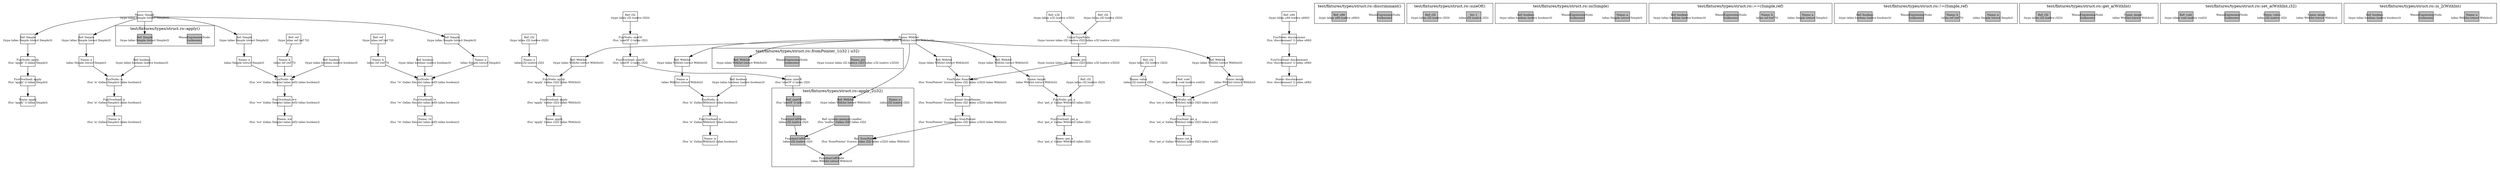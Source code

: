 digraph Document {
  node [shape=box,fixedsize=shape fontsize=10]
  1 [label="Name: Simple\n(type (alias Simple (struct Simple)))", fillcolor=grey];
  2 [label="FunOverload: apply\n(fun 'apply' () (alias Simple))", fillcolor=grey];
  3 [label="FunNode: apply\n(fun 'apply' () (alias Simple))", fillcolor=grey];
  4 [label="Ref: Simple\n(type (alias Simple (struct Simple)))", fillcolor=grey];
  5 [label="Name: apply\n(fun 'apply' () (alias Simple))", fillcolor=grey];
  6 [label="FunOverload: is\n(fun 'is' ((alias Simple)) (alias boolean))", fillcolor=grey];
  7 [label="FunNode: is\n(fun 'is' ((alias Simple)) (alias boolean))", fillcolor=grey];
  8 [label="Ref: Simple\n(type (alias Simple (struct Simple)))", fillcolor=grey];
  9 [label="Name: a\n(alias Simple (struct Simple))", fillcolor=grey];
  10 [label="Ref: boolean\n(type (alias boolean (native boolean)))", fillcolor=grey];
  11 [label="Name: is\n(fun 'is' ((alias Simple)) (alias boolean))", fillcolor=grey];
  12 [label="FunOverload: ==\n(fun '==' ((alias Simple) (alias ref)) (alias boolean))", fillcolor=grey];
  13 [label="FunNode: ==\n(fun '==' ((alias Simple) (alias ref)) (alias boolean))", fillcolor=grey];
  14 [label="Ref: Simple\n(type (alias Simple (struct Simple)))", fillcolor=grey];
  15 [label="Name: a\n(alias Simple (struct Simple))", fillcolor=grey];
  16 [label="Ref: ref\n(type (alias ref (ref ?)))", fillcolor=grey];
  17 [label="Name: b\n(alias ref (ref ?))", fillcolor=grey];
  18 [label="Ref: boolean\n(type (alias boolean (native boolean)))", fillcolor=grey];
  19 [label="Name: ==\n(fun '==' ((alias Simple) (alias ref)) (alias boolean))", fillcolor=grey];
  20 [label="FunOverload: !=\n(fun '!=' ((alias Simple) (alias ref)) (alias boolean))", fillcolor=grey];
  21 [label="FunNode: !=\n(fun '!=' ((alias Simple) (alias ref)) (alias boolean))", fillcolor=grey];
  22 [label="Ref: Simple\n(type (alias Simple (struct Simple)))", fillcolor=grey];
  23 [label="Name: a\n(alias Simple (struct Simple))", fillcolor=grey];
  24 [label="Ref: ref\n(type (alias ref (ref ?)))", fillcolor=grey];
  25 [label="Name: b\n(alias ref (ref ?))", fillcolor=grey];
  26 [label="Ref: boolean\n(type (alias boolean (native boolean)))", fillcolor=grey];
  27 [label="Name: !=\n(fun '!=' ((alias Simple) (alias ref)) (alias boolean))", fillcolor=grey];
  28 [label="Name: WithInt\n(type (alias WithInt (struct WithInt)))", fillcolor=grey];
  29 [label="FunOverload: discriminant\n(fun 'discriminant' () (alias u64))", fillcolor=grey];
  30 [label="FunNode: discriminant\n(fun 'discriminant' () (alias u64))", fillcolor=grey];
  31 [label="Ref: u64\n(type (alias u64 (native u64)))", fillcolor=grey];
  32 [label="Name: discriminant\n(fun 'discriminant' () (alias u64))", fillcolor=grey];
  33 [label="FunOverload: sizeOf\n(fun 'sizeOf' () (alias i32))", fillcolor=grey];
  34 [label="FunNode: sizeOf\n(fun 'sizeOf' () (alias i32))", fillcolor=grey];
  35 [label="Ref: i32\n(type (alias i32 (native i32)))", fillcolor=grey];
  36 [label="Name: sizeOf\n(fun 'sizeOf' () (alias i32))", fillcolor=grey];
  37 [label="FunOverload: apply\n(fun 'apply' ((alias i32)) (alias WithInt))", fillcolor=grey];
  38 [label="FunNode: apply\n(fun 'apply' ((alias i32)) (alias WithInt))", fillcolor=grey];
  39 [label="Ref: i32\n(type (alias i32 (native i32)))", fillcolor=grey];
  40 [label="Name: a\n(alias i32 (native i32))", fillcolor=grey];
  41 [label="Ref: WithInt\n(type (alias WithInt (struct WithInt)))", fillcolor=grey];
  42 [label="Name: apply\n(fun 'apply' ((alias i32)) (alias WithInt))", fillcolor=grey];
  43 [label="FunOverload: fromPointer\n(fun 'fromPointer' ((union (alias i32) (alias u32))) (alias WithInt))", fillcolor=grey];
  44 [label="FunNode: fromPointer\n(fun 'fromPointer' ((union (alias i32) (alias u32))) (alias WithInt))", fillcolor=grey];
  45 [label="UnionTypeNode\n(type (union (alias i32 (native i32)) (alias u32 (native u32))))", fillcolor=grey];
  46 [label="Ref: i32\n(type (alias i32 (native i32)))", fillcolor=grey];
  47 [label="Ref: u32\n(type (alias u32 (native u32)))", fillcolor=grey];
  48 [label="Name: ptr\n(type (union (alias i32 (native i32)) (alias u32 (native u32))))", fillcolor=grey];
  49 [label="Ref: WithInt\n(type (alias WithInt (struct WithInt)))", fillcolor=grey];
  50 [label="Name: fromPointer\n(fun 'fromPointer' ((union (alias i32) (alias u32))) (alias WithInt))", fillcolor=grey];
  51 [label="FunOverload: get_a\n(fun 'get_a' ((alias WithInt)) (alias i32))", fillcolor=grey];
  52 [label="FunNode: get_a\n(fun 'get_a' ((alias WithInt)) (alias i32))", fillcolor=grey];
  53 [label="Ref: WithInt\n(type (alias WithInt (struct WithInt)))", fillcolor=grey];
  54 [label="Name: target\n(alias WithInt (struct WithInt))", fillcolor=grey];
  55 [label="Ref: i32\n(type (alias i32 (native i32)))", fillcolor=grey];
  56 [label="Name: get_a\n(fun 'get_a' ((alias WithInt)) (alias i32))", fillcolor=grey];
  57 [label="FunOverload: set_a\n(fun 'set_a' ((alias WithInt) (alias i32)) (alias void))", fillcolor=grey];
  58 [label="FunNode: set_a\n(fun 'set_a' ((alias WithInt) (alias i32)) (alias void))", fillcolor=grey];
  59 [label="Ref: WithInt\n(type (alias WithInt (struct WithInt)))", fillcolor=grey];
  60 [label="Name: target\n(alias WithInt (struct WithInt))", fillcolor=grey];
  61 [label="Ref: i32\n(type (alias i32 (native i32)))", fillcolor=grey];
  62 [label="Name: value\n(alias i32 (native i32))", fillcolor=grey];
  63 [label="Ref: void\n(type (alias void (native void)))", fillcolor=grey];
  64 [label="Name: set_a\n(fun 'set_a' ((alias WithInt) (alias i32)) (alias void))", fillcolor=grey];
  65 [label="FunOverload: is\n(fun 'is' ((alias WithInt)) (alias boolean))", fillcolor=grey];
  66 [label="FunNode: is\n(fun 'is' ((alias WithInt)) (alias boolean))", fillcolor=grey];
  67 [label="Ref: WithInt\n(type (alias WithInt (struct WithInt)))", fillcolor=grey];
  68 [label="Name: a\n(alias WithInt (struct WithInt))", fillcolor=grey];
  69 [label="Ref: boolean\n(type (alias boolean (native boolean)))", fillcolor=grey];
  70 [label="Name: is\n(fun 'is' ((alias WithInt)) (alias boolean))", fillcolor=grey];
  subgraph cluster0 {
    node [style=filled, fillcolor=grey];
    71 [label="WasmExpressionNode\n(unknown)", fillcolor=grey];
    72 [label="Ref: u64\n(type (alias u64 (native u64)))", fillcolor=grey];
  label = "test/fixtures/types/struct.ro::discriminant()";
}
  subgraph cluster1 {
    node [style=filled, fillcolor=grey];
    73 [label="Int: 1\n(alias i32 (native i32))", fillcolor=grey];
    74 [label="Ref: i32\n(type (alias i32 (native i32)))", fillcolor=grey];
  label = "test/fixtures/types/struct.ro::sizeOf()";
}
  subgraph cluster2 {
    node [style=filled, fillcolor=grey];
    75 [label="WasmExpressionNode\n(unknown)", fillcolor=grey];
    76 [label="Ref: Simple\n(type (alias Simple (struct Simple)))", fillcolor=grey];
  label = "test/fixtures/types/struct.ro::apply()";
}
  subgraph cluster3 {
    node [style=filled, fillcolor=grey];
    77 [label="Name: a\n(alias i32 (native i32))", fillcolor=grey];
    78 [label="FunctionCallNode\n(alias WithInt (struct WithInt))", fillcolor=grey];
    79 [label="Ref: fromPointer\n(fun 'fromPointer' ((union (alias i32) (alias u32))) (alias WithInt))", fillcolor=grey];
    80 [label="FunctionCallNode\n(alias i32 (native i32))", fillcolor=grey];
    81 [label="Ref: system::memory::malloc\n(fun 'malloc' ((alias i32)) (alias i32))", fillcolor=grey];
    82 [label="FunctionCallNode\n(alias i32 (native i32))", fillcolor=grey];
    83 [label="Ref: sizeOf\n(fun 'sizeOf' () (alias i32))", fillcolor=grey];
    84 [label="Ref: WithInt\n(type (alias WithInt (struct WithInt)))", fillcolor=grey];
    79 -> 78[taillabel="" labeldistance="1" fontname="times  italic" fontsize = 10 color="black" ];
    80 -> 78[taillabel="" labeldistance="1" fontname="times  italic" fontsize = 10 color="black" ];
    81 -> 80[taillabel="" labeldistance="1" fontname="times  italic" fontsize = 10 color="black" ];
    82 -> 80[taillabel="" labeldistance="1" fontname="times  italic" fontsize = 10 color="black" ];
    83 -> 82[taillabel="" labeldistance="1" fontname="times  italic" fontsize = 10 color="black" ];
  label = "test/fixtures/types/struct.ro::apply_2(i32)";
}
  subgraph cluster4 {
    node [style=filled, fillcolor=grey];
    85 [label="Name: ptr\n(type (union (alias i32 (native i32)) (alias u32 (native u32))))", fillcolor=grey];
    86 [label="WasmExpressionNode\n(unknown)", fillcolor=grey];
    87 [label="Ref: WithInt\n(type (alias WithInt (struct WithInt)))", fillcolor=grey];
  label = "test/fixtures/types/struct.ro::fromPointer_1(i32 | u32)";
}
  subgraph cluster5 {
    node [style=filled, fillcolor=grey];
    88 [label="Name: a\n(alias Simple (struct Simple))", fillcolor=grey];
    89 [label="WasmExpressionNode\n(unknown)", fillcolor=grey];
    90 [label="Ref: boolean\n(type (alias boolean (native boolean)))", fillcolor=grey];
  label = "test/fixtures/types/struct.ro::is(Simple)";
}
  subgraph cluster6 {
    node [style=filled, fillcolor=grey];
    91 [label="Name: a\n(alias Simple (struct Simple))", fillcolor=grey];
    92 [label="Name: b\n(alias ref (ref ?))", fillcolor=grey];
    93 [label="WasmExpressionNode\n(unknown)", fillcolor=grey];
    94 [label="Ref: boolean\n(type (alias boolean (native boolean)))", fillcolor=grey];
  label = "test/fixtures/types/struct.ro::==(Simple,ref)";
}
  subgraph cluster7 {
    node [style=filled, fillcolor=grey];
    95 [label="Name: a\n(alias Simple (struct Simple))", fillcolor=grey];
    96 [label="Name: b\n(alias ref (ref ?))", fillcolor=grey];
    97 [label="WasmExpressionNode\n(unknown)", fillcolor=grey];
    98 [label="Ref: boolean\n(type (alias boolean (native boolean)))", fillcolor=grey];
  label = "test/fixtures/types/struct.ro::!=(Simple,ref)";
}
  subgraph cluster8 {
    node [style=filled, fillcolor=grey];
    99 [label="Name: target\n(alias WithInt (struct WithInt))", fillcolor=grey];
    100 [label="WasmExpressionNode\n(unknown)", fillcolor=grey];
    101 [label="Ref: i32\n(type (alias i32 (native i32)))", fillcolor=grey];
  label = "test/fixtures/types/struct.ro::get_a(WithInt)";
}
  subgraph cluster9 {
    node [style=filled, fillcolor=grey];
    102 [label="Name: target\n(alias WithInt (struct WithInt))", fillcolor=grey];
    103 [label="Name: value\n(alias i32 (native i32))", fillcolor=grey];
    104 [label="WasmExpressionNode\n(unknown)", fillcolor=grey];
    105 [label="Ref: void\n(type (alias void (native void)))", fillcolor=grey];
  label = "test/fixtures/types/struct.ro::set_a(WithInt,i32)";
}
  subgraph cluster10 {
    node [style=filled, fillcolor=grey];
    106 [label="Name: a\n(alias WithInt (struct WithInt))", fillcolor=grey];
    107 [label="WasmExpressionNode\n(unknown)", fillcolor=grey];
    108 [label="Ref: boolean\n(type (alias boolean (native boolean)))", fillcolor=grey];
  label = "test/fixtures/types/struct.ro::is_2(WithInt)";
}
  1 -> 4[taillabel="" labeldistance="1" fontname="times  italic" fontsize = 10 color="black" ];
  1 -> 8[taillabel="" labeldistance="1" fontname="times  italic" fontsize = 10 color="black" ];
  1 -> 14[taillabel="" labeldistance="1" fontname="times  italic" fontsize = 10 color="black" ];
  1 -> 22[taillabel="" labeldistance="1" fontname="times  italic" fontsize = 10 color="black" ];
  1 -> 76[taillabel="" labeldistance="1" fontname="times  italic" fontsize = 10 color="black" ];
  2 -> 5[taillabel="" labeldistance="1" fontname="times  italic" fontsize = 10 color="black" ];
  3 -> 2[taillabel="" labeldistance="1" fontname="times  italic" fontsize = 10 color="black" ];
  4 -> 3[taillabel="" labeldistance="1" fontname="times  italic" fontsize = 10 color="black" ];
  6 -> 11[taillabel="" labeldistance="1" fontname="times  italic" fontsize = 10 color="black" ];
  7 -> 6[taillabel="" labeldistance="1" fontname="times  italic" fontsize = 10 color="black" ];
  8 -> 9[taillabel="" labeldistance="1" fontname="times  italic" fontsize = 10 color="black" ];
  9 -> 7[taillabel="" labeldistance="1" fontname="times  italic" fontsize = 10 color="black" ];
  10 -> 7[taillabel="" labeldistance="1" fontname="times  italic" fontsize = 10 color="black" ];
  12 -> 19[taillabel="" labeldistance="1" fontname="times  italic" fontsize = 10 color="black" ];
  13 -> 12[taillabel="" labeldistance="1" fontname="times  italic" fontsize = 10 color="black" ];
  14 -> 15[taillabel="" labeldistance="1" fontname="times  italic" fontsize = 10 color="black" ];
  15 -> 13[taillabel="" labeldistance="1" fontname="times  italic" fontsize = 10 color="black" ];
  16 -> 17[taillabel="" labeldistance="1" fontname="times  italic" fontsize = 10 color="black" ];
  17 -> 13[taillabel="" labeldistance="1" fontname="times  italic" fontsize = 10 color="black" ];
  18 -> 13[taillabel="" labeldistance="1" fontname="times  italic" fontsize = 10 color="black" ];
  20 -> 27[taillabel="" labeldistance="1" fontname="times  italic" fontsize = 10 color="black" ];
  21 -> 20[taillabel="" labeldistance="1" fontname="times  italic" fontsize = 10 color="black" ];
  22 -> 23[taillabel="" labeldistance="1" fontname="times  italic" fontsize = 10 color="black" ];
  23 -> 21[taillabel="" labeldistance="1" fontname="times  italic" fontsize = 10 color="black" ];
  24 -> 25[taillabel="" labeldistance="1" fontname="times  italic" fontsize = 10 color="black" ];
  25 -> 21[taillabel="" labeldistance="1" fontname="times  italic" fontsize = 10 color="black" ];
  26 -> 21[taillabel="" labeldistance="1" fontname="times  italic" fontsize = 10 color="black" ];
  28 -> 41[taillabel="" labeldistance="1" fontname="times  italic" fontsize = 10 color="black" ];
  28 -> 49[taillabel="" labeldistance="1" fontname="times  italic" fontsize = 10 color="black" ];
  28 -> 53[taillabel="" labeldistance="1" fontname="times  italic" fontsize = 10 color="black" ];
  28 -> 59[taillabel="" labeldistance="1" fontname="times  italic" fontsize = 10 color="black" ];
  28 -> 67[taillabel="" labeldistance="1" fontname="times  italic" fontsize = 10 color="black" ];
  28 -> 84[taillabel="" labeldistance="1" fontname="times  italic" fontsize = 10 color="black" ];
  28 -> 87[taillabel="" labeldistance="1" fontname="times  italic" fontsize = 10 color="black" ];
  29 -> 32[taillabel="" labeldistance="1" fontname="times  italic" fontsize = 10 color="black" ];
  30 -> 29[taillabel="" labeldistance="1" fontname="times  italic" fontsize = 10 color="black" ];
  31 -> 30[taillabel="" labeldistance="1" fontname="times  italic" fontsize = 10 color="black" ];
  33 -> 36[taillabel="" labeldistance="1" fontname="times  italic" fontsize = 10 color="black" ];
  34 -> 33[taillabel="" labeldistance="1" fontname="times  italic" fontsize = 10 color="black" ];
  35 -> 34[taillabel="" labeldistance="1" fontname="times  italic" fontsize = 10 color="black" ];
  36 -> 83[taillabel="" labeldistance="1" fontname="times  italic" fontsize = 10 color="black" ];
  37 -> 42[taillabel="" labeldistance="1" fontname="times  italic" fontsize = 10 color="black" ];
  38 -> 37[taillabel="" labeldistance="1" fontname="times  italic" fontsize = 10 color="black" ];
  39 -> 40[taillabel="" labeldistance="1" fontname="times  italic" fontsize = 10 color="black" ];
  40 -> 38[taillabel="" labeldistance="1" fontname="times  italic" fontsize = 10 color="black" ];
  41 -> 38[taillabel="" labeldistance="1" fontname="times  italic" fontsize = 10 color="black" ];
  43 -> 50[taillabel="" labeldistance="1" fontname="times  italic" fontsize = 10 color="black" ];
  44 -> 43[taillabel="" labeldistance="1" fontname="times  italic" fontsize = 10 color="black" ];
  45 -> 48[taillabel="" labeldistance="1" fontname="times  italic" fontsize = 10 color="black" ];
  46 -> 45[taillabel="" labeldistance="1" fontname="times  italic" fontsize = 10 color="black" ];
  47 -> 45[taillabel="" labeldistance="1" fontname="times  italic" fontsize = 10 color="black" ];
  48 -> 44[taillabel="" labeldistance="1" fontname="times  italic" fontsize = 10 color="black" ];
  49 -> 44[taillabel="" labeldistance="1" fontname="times  italic" fontsize = 10 color="black" ];
  50 -> 79[taillabel="" labeldistance="1" fontname="times  italic" fontsize = 10 color="black" ];
  51 -> 56[taillabel="" labeldistance="1" fontname="times  italic" fontsize = 10 color="black" ];
  52 -> 51[taillabel="" labeldistance="1" fontname="times  italic" fontsize = 10 color="black" ];
  53 -> 54[taillabel="" labeldistance="1" fontname="times  italic" fontsize = 10 color="black" ];
  54 -> 52[taillabel="" labeldistance="1" fontname="times  italic" fontsize = 10 color="black" ];
  55 -> 52[taillabel="" labeldistance="1" fontname="times  italic" fontsize = 10 color="black" ];
  57 -> 64[taillabel="" labeldistance="1" fontname="times  italic" fontsize = 10 color="black" ];
  58 -> 57[taillabel="" labeldistance="1" fontname="times  italic" fontsize = 10 color="black" ];
  59 -> 60[taillabel="" labeldistance="1" fontname="times  italic" fontsize = 10 color="black" ];
  60 -> 58[taillabel="" labeldistance="1" fontname="times  italic" fontsize = 10 color="black" ];
  61 -> 62[taillabel="" labeldistance="1" fontname="times  italic" fontsize = 10 color="black" ];
  62 -> 58[taillabel="" labeldistance="1" fontname="times  italic" fontsize = 10 color="black" ];
  63 -> 58[taillabel="" labeldistance="1" fontname="times  italic" fontsize = 10 color="black" ];
  65 -> 70[taillabel="" labeldistance="1" fontname="times  italic" fontsize = 10 color="black" ];
  66 -> 65[taillabel="" labeldistance="1" fontname="times  italic" fontsize = 10 color="black" ];
  67 -> 68[taillabel="" labeldistance="1" fontname="times  italic" fontsize = 10 color="black" ];
  68 -> 66[taillabel="" labeldistance="1" fontname="times  italic" fontsize = 10 color="black" ];
  69 -> 66[taillabel="" labeldistance="1" fontname="times  italic" fontsize = 10 color="black" ];
  label="";
}
